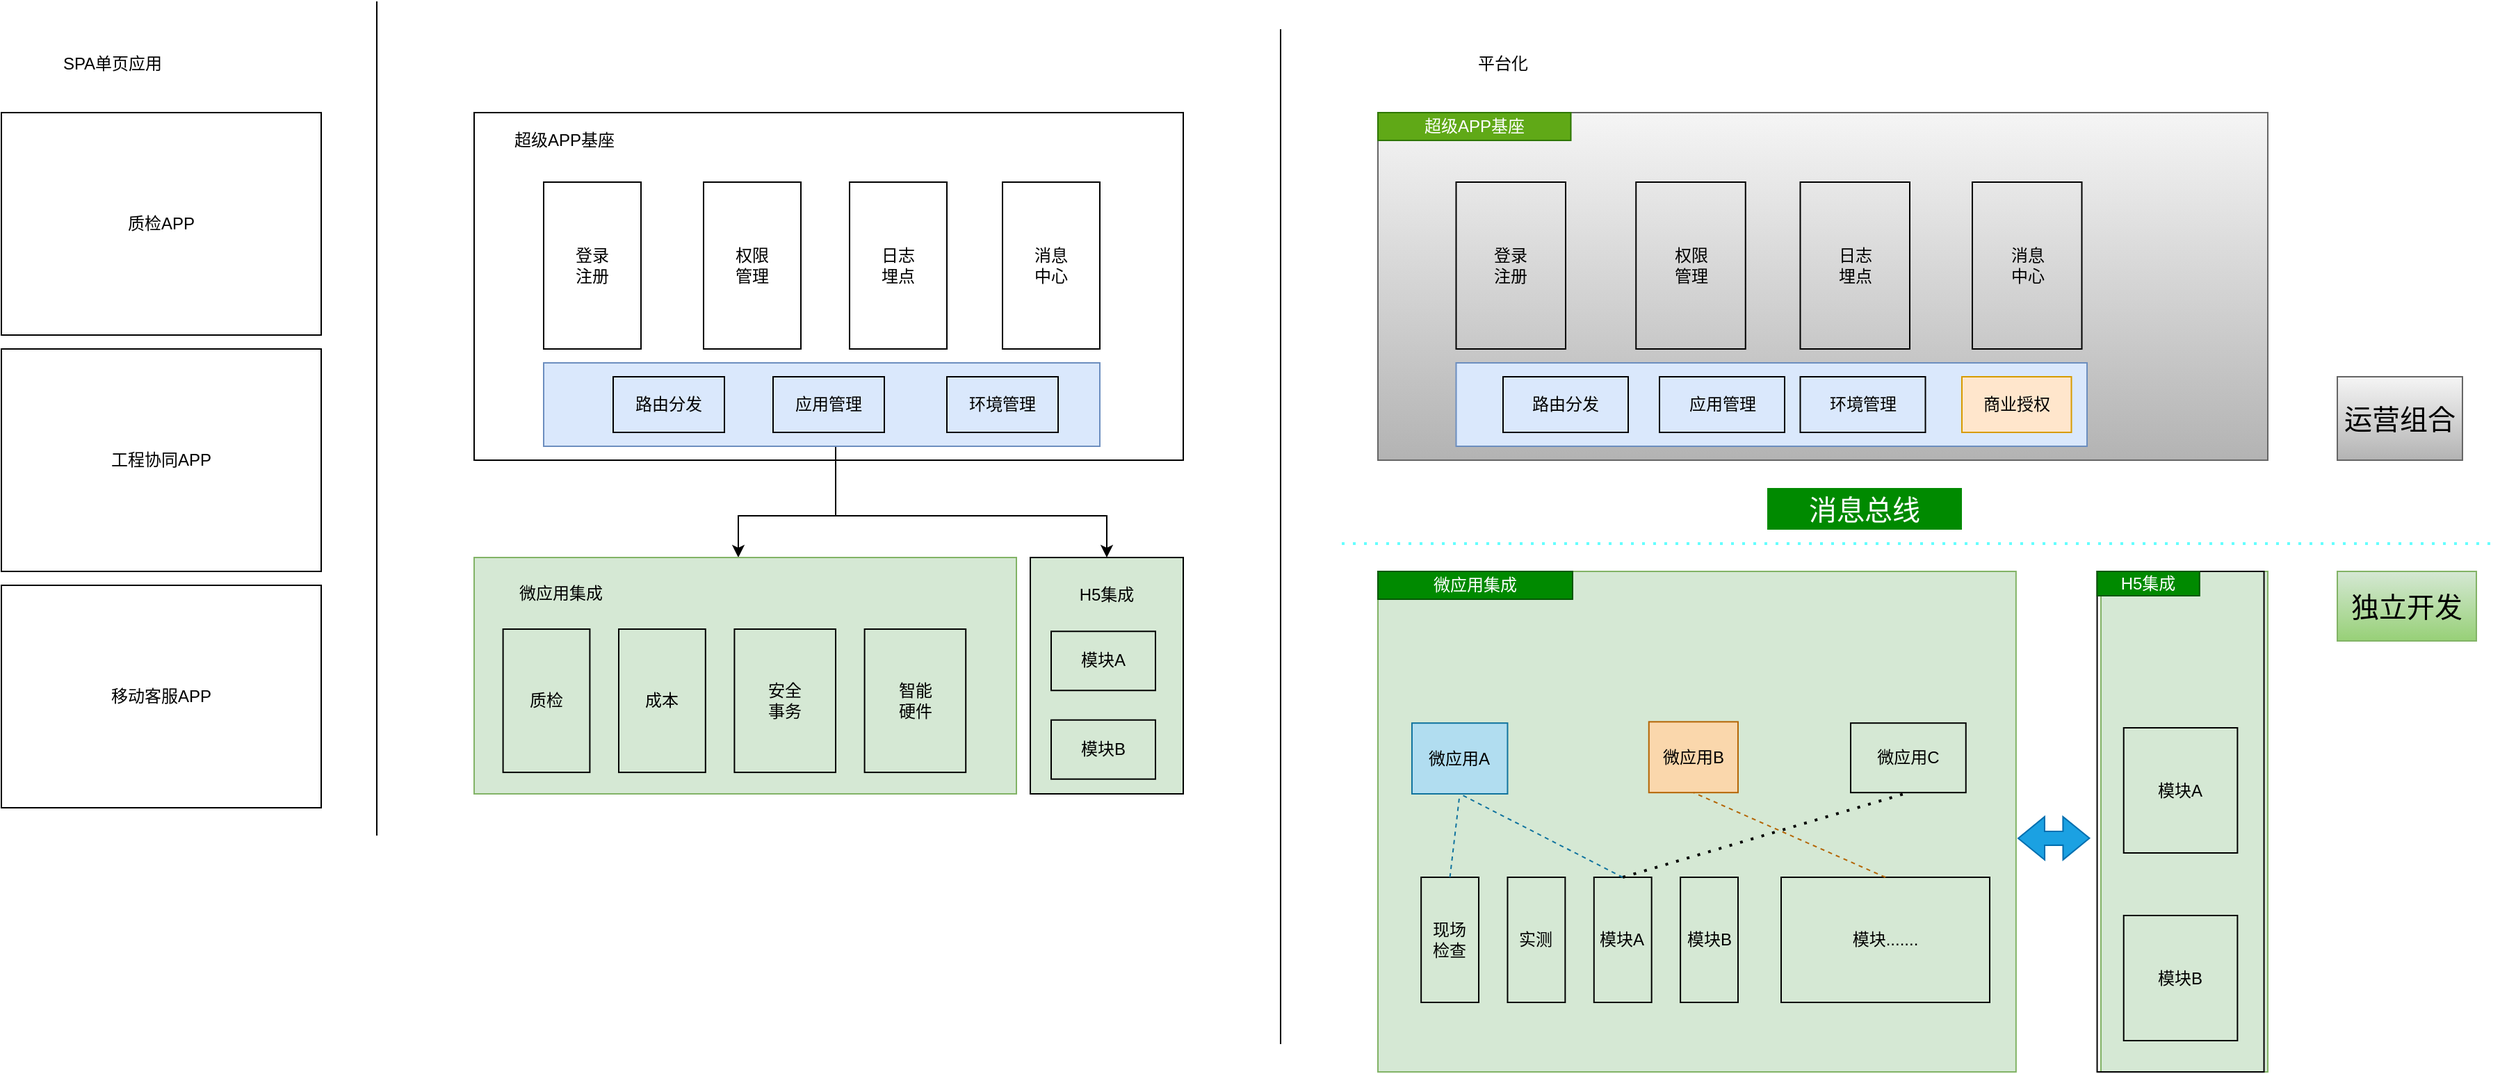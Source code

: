 <mxfile version="18.1.2" type="github">
  <diagram id="hzXEMu5ntENqVs4BT2l5" name="Page-1">
    <mxGraphModel dx="2253" dy="794" grid="1" gridSize="10" guides="1" tooltips="1" connect="1" arrows="1" fold="1" page="1" pageScale="1" pageWidth="827" pageHeight="1169" math="0" shadow="0">
      <root>
        <mxCell id="0" />
        <mxCell id="1" parent="0" />
        <mxCell id="AGVzu1iOlaWHoIZSJ21p-29" style="edgeStyle=orthogonalEdgeStyle;rounded=0;orthogonalLoop=1;jettySize=auto;html=1;entryX=0.5;entryY=0;entryDx=0;entryDy=0;" edge="1" parent="1" source="AGVzu1iOlaWHoIZSJ21p-11">
          <mxGeometry relative="1" as="geometry">
            <mxPoint x="-20" y="410" as="targetPoint" />
            <Array as="points">
              <mxPoint x="50" y="380" />
              <mxPoint x="-20" y="380" />
            </Array>
          </mxGeometry>
        </mxCell>
        <mxCell id="AGVzu1iOlaWHoIZSJ21p-30" style="edgeStyle=orthogonalEdgeStyle;rounded=0;orthogonalLoop=1;jettySize=auto;html=1;entryX=0.5;entryY=0;entryDx=0;entryDy=0;" edge="1" parent="1" source="AGVzu1iOlaWHoIZSJ21p-11" target="AGVzu1iOlaWHoIZSJ21p-7">
          <mxGeometry relative="1" as="geometry">
            <Array as="points">
              <mxPoint x="50" y="380" />
              <mxPoint x="245" y="380" />
            </Array>
          </mxGeometry>
        </mxCell>
        <mxCell id="AGVzu1iOlaWHoIZSJ21p-27" value="" style="group;fillColor=#d5e8d4;strokeColor=#82b366;" vertex="1" connectable="0" parent="1">
          <mxGeometry x="190" y="410" width="110" height="170" as="geometry" />
        </mxCell>
        <mxCell id="AGVzu1iOlaWHoIZSJ21p-7" value="" style="rounded=0;whiteSpace=wrap;html=1;fillColor=none;" vertex="1" parent="AGVzu1iOlaWHoIZSJ21p-27">
          <mxGeometry width="110" height="170" as="geometry" />
        </mxCell>
        <mxCell id="AGVzu1iOlaWHoIZSJ21p-16" value="H5集成" style="text;html=1;strokeColor=none;fillColor=none;align=center;verticalAlign=middle;whiteSpace=wrap;rounded=0;" vertex="1" parent="AGVzu1iOlaWHoIZSJ21p-27">
          <mxGeometry x="15" y="10.625" width="80" height="31.875" as="geometry" />
        </mxCell>
        <mxCell id="AGVzu1iOlaWHoIZSJ21p-17" value="模块A" style="rounded=0;whiteSpace=wrap;html=1;fillColor=none;" vertex="1" parent="AGVzu1iOlaWHoIZSJ21p-27">
          <mxGeometry x="15" y="53.125" width="75" height="42.5" as="geometry" />
        </mxCell>
        <mxCell id="AGVzu1iOlaWHoIZSJ21p-18" value="模块B" style="rounded=0;whiteSpace=wrap;html=1;fillColor=none;" vertex="1" parent="AGVzu1iOlaWHoIZSJ21p-27">
          <mxGeometry x="15" y="116.875" width="75" height="42.5" as="geometry" />
        </mxCell>
        <mxCell id="AGVzu1iOlaWHoIZSJ21p-33" value="" style="group" vertex="1" connectable="0" parent="1">
          <mxGeometry x="-210" y="410" width="390" height="170" as="geometry" />
        </mxCell>
        <mxCell id="AGVzu1iOlaWHoIZSJ21p-32" value="" style="rounded=0;whiteSpace=wrap;html=1;fillColor=#d5e8d4;shadow=0;strokeColor=#82b366;" vertex="1" parent="AGVzu1iOlaWHoIZSJ21p-33">
          <mxGeometry width="390.0" height="170" as="geometry" />
        </mxCell>
        <mxCell id="AGVzu1iOlaWHoIZSJ21p-4" value="质检" style="rounded=0;whiteSpace=wrap;html=1;fillColor=none;" vertex="1" parent="AGVzu1iOlaWHoIZSJ21p-33">
          <mxGeometry x="20.8" y="51.515" width="62.4" height="103.03" as="geometry" />
        </mxCell>
        <mxCell id="AGVzu1iOlaWHoIZSJ21p-5" value="成本" style="rounded=0;whiteSpace=wrap;html=1;fillColor=none;" vertex="1" parent="AGVzu1iOlaWHoIZSJ21p-33">
          <mxGeometry x="104.0" y="51.515" width="62.4" height="103.03" as="geometry" />
        </mxCell>
        <mxCell id="AGVzu1iOlaWHoIZSJ21p-6" value="安全&lt;br&gt;事务" style="rounded=0;whiteSpace=wrap;html=1;fillColor=none;" vertex="1" parent="AGVzu1iOlaWHoIZSJ21p-33">
          <mxGeometry x="187.2" y="51.515" width="72.8" height="103.03" as="geometry" />
        </mxCell>
        <mxCell id="AGVzu1iOlaWHoIZSJ21p-15" value="微应用集成" style="text;html=1;strokeColor=none;fillColor=none;align=center;verticalAlign=middle;whiteSpace=wrap;rounded=0;" vertex="1" parent="AGVzu1iOlaWHoIZSJ21p-33">
          <mxGeometry x="20.8" y="10.303" width="83.2" height="30.909" as="geometry" />
        </mxCell>
        <mxCell id="AGVzu1iOlaWHoIZSJ21p-40" value="智能&lt;br&gt;硬件" style="rounded=0;whiteSpace=wrap;html=1;fillColor=none;" vertex="1" parent="AGVzu1iOlaWHoIZSJ21p-33">
          <mxGeometry x="280.8" y="51.515" width="72.8" height="103.03" as="geometry" />
        </mxCell>
        <mxCell id="AGVzu1iOlaWHoIZSJ21p-44" value="" style="endArrow=none;html=1;rounded=0;" edge="1" parent="1">
          <mxGeometry width="50" height="50" relative="1" as="geometry">
            <mxPoint x="-280" y="610" as="sourcePoint" />
            <mxPoint x="-280" y="10" as="targetPoint" />
          </mxGeometry>
        </mxCell>
        <mxCell id="AGVzu1iOlaWHoIZSJ21p-45" value="质检APP" style="rounded=0;whiteSpace=wrap;html=1;shadow=0;strokeColor=default;fillColor=none;" vertex="1" parent="1">
          <mxGeometry x="-550" y="90" width="230" height="160" as="geometry" />
        </mxCell>
        <mxCell id="AGVzu1iOlaWHoIZSJ21p-47" value="工程协同APP" style="rounded=0;whiteSpace=wrap;html=1;shadow=0;strokeColor=default;fillColor=none;" vertex="1" parent="1">
          <mxGeometry x="-550" y="260" width="230" height="160" as="geometry" />
        </mxCell>
        <mxCell id="AGVzu1iOlaWHoIZSJ21p-48" value="移动客服APP" style="rounded=0;whiteSpace=wrap;html=1;shadow=0;strokeColor=default;fillColor=none;" vertex="1" parent="1">
          <mxGeometry x="-550" y="430" width="230" height="160" as="geometry" />
        </mxCell>
        <mxCell id="AGVzu1iOlaWHoIZSJ21p-49" value="SPA单页应用" style="text;html=1;strokeColor=none;fillColor=none;align=center;verticalAlign=middle;whiteSpace=wrap;rounded=0;shadow=0;" vertex="1" parent="1">
          <mxGeometry x="-550" y="40" width="160" height="30" as="geometry" />
        </mxCell>
        <mxCell id="AGVzu1iOlaWHoIZSJ21p-51" value="" style="endArrow=none;html=1;rounded=0;" edge="1" parent="1">
          <mxGeometry width="50" height="50" relative="1" as="geometry">
            <mxPoint x="370" y="760" as="sourcePoint" />
            <mxPoint x="370" y="30" as="targetPoint" />
          </mxGeometry>
        </mxCell>
        <mxCell id="AGVzu1iOlaWHoIZSJ21p-54" value="" style="group" vertex="1" connectable="0" parent="1">
          <mxGeometry x="-210" y="40" width="510" height="300" as="geometry" />
        </mxCell>
        <mxCell id="AGVzu1iOlaWHoIZSJ21p-1" value="" style="rounded=0;whiteSpace=wrap;html=1;fillColor=none;" vertex="1" parent="AGVzu1iOlaWHoIZSJ21p-54">
          <mxGeometry y="50" width="510" height="250" as="geometry" />
        </mxCell>
        <mxCell id="AGVzu1iOlaWHoIZSJ21p-31" value="" style="group;strokeColor=default;container=0;" vertex="1" connectable="0" parent="AGVzu1iOlaWHoIZSJ21p-54">
          <mxGeometry y="50" width="510" height="250" as="geometry" />
        </mxCell>
        <mxCell id="AGVzu1iOlaWHoIZSJ21p-41" value="" style="rounded=0;whiteSpace=wrap;html=1;shadow=0;fillColor=none;strokeColor=none;" vertex="1" parent="AGVzu1iOlaWHoIZSJ21p-54">
          <mxGeometry x="50" y="100" width="400" height="120" as="geometry" />
        </mxCell>
        <mxCell id="AGVzu1iOlaWHoIZSJ21p-2" value="超级APP基座" style="text;html=1;strokeColor=none;fillColor=none;align=center;verticalAlign=middle;whiteSpace=wrap;rounded=0;" vertex="1" parent="AGVzu1iOlaWHoIZSJ21p-54">
          <mxGeometry x="10" y="60" width="110" height="20" as="geometry" />
        </mxCell>
        <mxCell id="AGVzu1iOlaWHoIZSJ21p-10" value="" style="rounded=0;whiteSpace=wrap;html=1;fillColor=#dae8fc;strokeColor=#6c8ebf;" vertex="1" parent="AGVzu1iOlaWHoIZSJ21p-54">
          <mxGeometry x="50" y="230" width="400" height="60" as="geometry" />
        </mxCell>
        <mxCell id="AGVzu1iOlaWHoIZSJ21p-11" value="应用管理" style="rounded=0;whiteSpace=wrap;html=1;fillColor=none;" vertex="1" parent="AGVzu1iOlaWHoIZSJ21p-54">
          <mxGeometry x="215" y="240" width="80" height="40" as="geometry" />
        </mxCell>
        <mxCell id="AGVzu1iOlaWHoIZSJ21p-12" value="路由分发" style="rounded=0;whiteSpace=wrap;html=1;fillColor=none;" vertex="1" parent="AGVzu1iOlaWHoIZSJ21p-54">
          <mxGeometry x="100" y="240" width="80" height="40" as="geometry" />
        </mxCell>
        <mxCell id="AGVzu1iOlaWHoIZSJ21p-13" value="环境管理" style="rounded=0;whiteSpace=wrap;html=1;fillColor=none;" vertex="1" parent="AGVzu1iOlaWHoIZSJ21p-54">
          <mxGeometry x="340" y="240" width="80" height="40" as="geometry" />
        </mxCell>
        <mxCell id="AGVzu1iOlaWHoIZSJ21p-19" value="登录&lt;br&gt;注册" style="rounded=0;whiteSpace=wrap;html=1;fillColor=none;" vertex="1" parent="AGVzu1iOlaWHoIZSJ21p-54">
          <mxGeometry x="50" y="100" width="70" height="120" as="geometry" />
        </mxCell>
        <mxCell id="AGVzu1iOlaWHoIZSJ21p-20" value="权限&lt;br&gt;管理" style="rounded=0;whiteSpace=wrap;html=1;fillColor=none;" vertex="1" parent="AGVzu1iOlaWHoIZSJ21p-54">
          <mxGeometry x="165" y="100" width="70" height="120" as="geometry" />
        </mxCell>
        <mxCell id="AGVzu1iOlaWHoIZSJ21p-21" value="日志&lt;br&gt;埋点" style="rounded=0;whiteSpace=wrap;html=1;fillColor=none;" vertex="1" parent="AGVzu1iOlaWHoIZSJ21p-54">
          <mxGeometry x="270" y="100" width="70" height="120" as="geometry" />
        </mxCell>
        <mxCell id="AGVzu1iOlaWHoIZSJ21p-22" value="消息&lt;br&gt;中心" style="rounded=0;whiteSpace=wrap;html=1;fillColor=none;" vertex="1" parent="AGVzu1iOlaWHoIZSJ21p-54">
          <mxGeometry x="380" y="100" width="70" height="120" as="geometry" />
        </mxCell>
        <mxCell id="AGVzu1iOlaWHoIZSJ21p-57" value="" style="group;strokeColor=#666666;container=0;fillColor=#f5f5f5;gradientColor=#b3b3b3;" vertex="1" connectable="0" parent="1">
          <mxGeometry x="440" y="90" width="640" height="250" as="geometry" />
        </mxCell>
        <mxCell id="AGVzu1iOlaWHoIZSJ21p-58" value="" style="rounded=0;whiteSpace=wrap;html=1;shadow=0;fillColor=none;strokeColor=none;" vertex="1" parent="1">
          <mxGeometry x="496.25" y="140" width="450" height="120" as="geometry" />
        </mxCell>
        <mxCell id="AGVzu1iOlaWHoIZSJ21p-59" value="超级APP基座" style="text;html=1;strokeColor=#2D7600;fillColor=#60a917;align=center;verticalAlign=middle;whiteSpace=wrap;rounded=0;fontColor=#ffffff;" vertex="1" parent="1">
          <mxGeometry x="440" y="90" width="138.75" height="20" as="geometry" />
        </mxCell>
        <mxCell id="AGVzu1iOlaWHoIZSJ21p-60" value="" style="rounded=0;whiteSpace=wrap;html=1;fillColor=#dae8fc;strokeColor=#6c8ebf;" vertex="1" parent="1">
          <mxGeometry x="496.25" y="270" width="453.75" height="60" as="geometry" />
        </mxCell>
        <mxCell id="AGVzu1iOlaWHoIZSJ21p-61" value="应用管理" style="rounded=0;whiteSpace=wrap;html=1;fillColor=none;" vertex="1" parent="1">
          <mxGeometry x="642.5" y="280" width="90" height="40" as="geometry" />
        </mxCell>
        <mxCell id="AGVzu1iOlaWHoIZSJ21p-62" value="路由分发" style="rounded=0;whiteSpace=wrap;html=1;fillColor=none;" vertex="1" parent="1">
          <mxGeometry x="530" y="280" width="90" height="40" as="geometry" />
        </mxCell>
        <mxCell id="AGVzu1iOlaWHoIZSJ21p-63" value="环境管理" style="rounded=0;whiteSpace=wrap;html=1;fillColor=none;" vertex="1" parent="1">
          <mxGeometry x="743.75" y="280" width="90" height="40" as="geometry" />
        </mxCell>
        <mxCell id="AGVzu1iOlaWHoIZSJ21p-64" value="登录&lt;br&gt;注册" style="rounded=0;whiteSpace=wrap;html=1;fillColor=none;" vertex="1" parent="1">
          <mxGeometry x="496.25" y="140" width="78.75" height="120" as="geometry" />
        </mxCell>
        <mxCell id="AGVzu1iOlaWHoIZSJ21p-65" value="权限&lt;br&gt;管理" style="rounded=0;whiteSpace=wrap;html=1;fillColor=none;" vertex="1" parent="1">
          <mxGeometry x="625.625" y="140" width="78.75" height="120" as="geometry" />
        </mxCell>
        <mxCell id="AGVzu1iOlaWHoIZSJ21p-66" value="日志&lt;br&gt;埋点" style="rounded=0;whiteSpace=wrap;html=1;fillColor=none;" vertex="1" parent="1">
          <mxGeometry x="743.75" y="140" width="78.75" height="120" as="geometry" />
        </mxCell>
        <mxCell id="AGVzu1iOlaWHoIZSJ21p-68" value="消息&lt;br&gt;中心" style="rounded=0;whiteSpace=wrap;html=1;fillColor=none;" vertex="1" parent="1">
          <mxGeometry x="867.5" y="140" width="78.75" height="120" as="geometry" />
        </mxCell>
        <mxCell id="AGVzu1iOlaWHoIZSJ21p-69" value="平台化" style="text;html=1;strokeColor=none;fillColor=none;align=center;verticalAlign=middle;whiteSpace=wrap;rounded=0;shadow=0;" vertex="1" parent="1">
          <mxGeometry x="440" y="40" width="180" height="30" as="geometry" />
        </mxCell>
        <mxCell id="AGVzu1iOlaWHoIZSJ21p-71" value="商业授权" style="rounded=0;whiteSpace=wrap;html=1;shadow=0;strokeColor=#d79b00;fillColor=#ffe6cc;" vertex="1" parent="1">
          <mxGeometry x="860" y="280" width="78.75" height="40" as="geometry" />
        </mxCell>
        <mxCell id="AGVzu1iOlaWHoIZSJ21p-72" value="" style="group" vertex="1" connectable="0" parent="1">
          <mxGeometry x="440" y="420" width="460" height="360" as="geometry" />
        </mxCell>
        <mxCell id="AGVzu1iOlaWHoIZSJ21p-73" value="" style="rounded=0;whiteSpace=wrap;html=1;fillColor=#d5e8d4;shadow=0;strokeColor=#82b366;" vertex="1" parent="AGVzu1iOlaWHoIZSJ21p-72">
          <mxGeometry width="458.923" height="360" as="geometry" />
        </mxCell>
        <mxCell id="AGVzu1iOlaWHoIZSJ21p-74" value="微应用A" style="rounded=0;whiteSpace=wrap;html=1;fillColor=#b1ddf0;strokeColor=#10739e;" vertex="1" parent="AGVzu1iOlaWHoIZSJ21p-72">
          <mxGeometry x="24.479" y="109.09" width="68.756" height="50.91" as="geometry" />
        </mxCell>
        <mxCell id="AGVzu1iOlaWHoIZSJ21p-75" value="微应用B" style="rounded=0;whiteSpace=wrap;html=1;fillColor=#fad7ac;strokeColor=#b46504;" vertex="1" parent="AGVzu1iOlaWHoIZSJ21p-72">
          <mxGeometry x="194.89" y="108.18" width="64.094" height="50.91" as="geometry" />
        </mxCell>
        <mxCell id="AGVzu1iOlaWHoIZSJ21p-76" value="微应用C" style="rounded=0;whiteSpace=wrap;html=1;fillColor=none;" vertex="1" parent="AGVzu1iOlaWHoIZSJ21p-72">
          <mxGeometry x="339.997" y="109.09" width="82.875" height="50" as="geometry" />
        </mxCell>
        <mxCell id="AGVzu1iOlaWHoIZSJ21p-77" value="微应用集成" style="text;html=1;strokeColor=#005700;fillColor=#008a00;align=center;verticalAlign=middle;whiteSpace=wrap;rounded=0;fontColor=#ffffff;" vertex="1" parent="AGVzu1iOlaWHoIZSJ21p-72">
          <mxGeometry width="140" height="20" as="geometry" />
        </mxCell>
        <mxCell id="AGVzu1iOlaWHoIZSJ21p-86" value="现场&lt;br&gt;检查" style="rounded=0;whiteSpace=wrap;html=1;shadow=0;strokeColor=default;fillColor=none;labelPosition=center;verticalLabelPosition=middle;align=center;verticalAlign=middle;" vertex="1" parent="AGVzu1iOlaWHoIZSJ21p-72">
          <mxGeometry x="31.078" y="220" width="41.438" height="90" as="geometry" />
        </mxCell>
        <mxCell id="AGVzu1iOlaWHoIZSJ21p-87" value="实测" style="rounded=0;whiteSpace=wrap;html=1;shadow=0;strokeColor=default;fillColor=none;labelPosition=center;verticalLabelPosition=middle;align=center;verticalAlign=middle;" vertex="1" parent="AGVzu1iOlaWHoIZSJ21p-72">
          <mxGeometry x="93.235" y="220" width="41.438" height="90" as="geometry" />
        </mxCell>
        <mxCell id="AGVzu1iOlaWHoIZSJ21p-88" value="模块A" style="rounded=0;whiteSpace=wrap;html=1;shadow=0;strokeColor=default;fillColor=none;labelPosition=center;verticalLabelPosition=middle;align=center;verticalAlign=middle;" vertex="1" parent="AGVzu1iOlaWHoIZSJ21p-72">
          <mxGeometry x="155.391" y="220" width="41.438" height="90" as="geometry" />
        </mxCell>
        <mxCell id="AGVzu1iOlaWHoIZSJ21p-89" value="模块B" style="rounded=0;whiteSpace=wrap;html=1;shadow=0;strokeColor=default;fillColor=none;labelPosition=center;verticalLabelPosition=middle;align=center;verticalAlign=middle;" vertex="1" parent="AGVzu1iOlaWHoIZSJ21p-72">
          <mxGeometry x="217.548" y="220" width="41.438" height="90" as="geometry" />
        </mxCell>
        <mxCell id="AGVzu1iOlaWHoIZSJ21p-93" value="" style="endArrow=none;html=1;rounded=0;entryX=0.5;entryY=1;entryDx=0;entryDy=0;exitX=0.5;exitY=0;exitDx=0;exitDy=0;dashed=1;fillColor=#b1ddf0;strokeColor=#10739e;" edge="1" parent="AGVzu1iOlaWHoIZSJ21p-72" source="AGVzu1iOlaWHoIZSJ21p-86" target="AGVzu1iOlaWHoIZSJ21p-74">
          <mxGeometry width="50" height="50" relative="1" as="geometry">
            <mxPoint x="41.438" y="210" as="sourcePoint" />
            <mxPoint x="93.235" y="160" as="targetPoint" />
          </mxGeometry>
        </mxCell>
        <mxCell id="AGVzu1iOlaWHoIZSJ21p-94" value="" style="shape=flexArrow;endArrow=classic;startArrow=classic;html=1;rounded=0;entryX=-0.042;entryY=0.533;entryDx=0;entryDy=0;entryPerimeter=0;fillColor=#1ba1e2;strokeColor=#006EAF;" edge="1" parent="AGVzu1iOlaWHoIZSJ21p-72" target="AGVzu1iOlaWHoIZSJ21p-81">
          <mxGeometry width="100" height="100" relative="1" as="geometry">
            <mxPoint x="460" y="192" as="sourcePoint" />
            <mxPoint x="550" y="90" as="targetPoint" />
          </mxGeometry>
        </mxCell>
        <mxCell id="AGVzu1iOlaWHoIZSJ21p-108" value="模块......." style="rounded=0;whiteSpace=wrap;html=1;shadow=0;strokeColor=default;fillColor=none;labelPosition=center;verticalLabelPosition=middle;align=center;verticalAlign=middle;" vertex="1" parent="AGVzu1iOlaWHoIZSJ21p-72">
          <mxGeometry x="290" y="220" width="150" height="90" as="geometry" />
        </mxCell>
        <mxCell id="AGVzu1iOlaWHoIZSJ21p-109" value="" style="endArrow=none;html=1;rounded=0;entryX=0.5;entryY=1;entryDx=0;entryDy=0;exitX=0.5;exitY=0;exitDx=0;exitDy=0;dashed=1;fillColor=#b1ddf0;strokeColor=#10739e;" edge="1" parent="AGVzu1iOlaWHoIZSJ21p-72" source="AGVzu1iOlaWHoIZSJ21p-88" target="AGVzu1iOlaWHoIZSJ21p-74">
          <mxGeometry width="50" height="50" relative="1" as="geometry">
            <mxPoint x="70" y="220" as="sourcePoint" />
            <mxPoint x="120" y="170" as="targetPoint" />
          </mxGeometry>
        </mxCell>
        <mxCell id="AGVzu1iOlaWHoIZSJ21p-110" value="" style="endArrow=none;html=1;rounded=0;entryX=0.5;entryY=1;entryDx=0;entryDy=0;exitX=0.5;exitY=0;exitDx=0;exitDy=0;dashed=1;fillColor=#fad7ac;strokeColor=#b46504;" edge="1" parent="AGVzu1iOlaWHoIZSJ21p-72" source="AGVzu1iOlaWHoIZSJ21p-108" target="AGVzu1iOlaWHoIZSJ21p-75">
          <mxGeometry width="50" height="50" relative="1" as="geometry">
            <mxPoint x="110" y="210" as="sourcePoint" />
            <mxPoint x="160" y="160" as="targetPoint" />
          </mxGeometry>
        </mxCell>
        <mxCell id="AGVzu1iOlaWHoIZSJ21p-111" value="" style="endArrow=none;dashed=1;html=1;dashPattern=1 3;strokeWidth=2;rounded=0;exitX=0.5;exitY=0;exitDx=0;exitDy=0;entryX=0.5;entryY=1;entryDx=0;entryDy=0;" edge="1" parent="AGVzu1iOlaWHoIZSJ21p-72" source="AGVzu1iOlaWHoIZSJ21p-88" target="AGVzu1iOlaWHoIZSJ21p-76">
          <mxGeometry width="50" height="50" relative="1" as="geometry">
            <mxPoint x="230" y="210" as="sourcePoint" />
            <mxPoint x="270" y="160" as="targetPoint" />
          </mxGeometry>
        </mxCell>
        <mxCell id="AGVzu1iOlaWHoIZSJ21p-80" value="" style="group;fillColor=#d5e8d4;strokeColor=#82b366;" vertex="1" connectable="0" parent="1">
          <mxGeometry x="960" y="420" width="120" height="360" as="geometry" />
        </mxCell>
        <mxCell id="AGVzu1iOlaWHoIZSJ21p-81" value="" style="rounded=0;whiteSpace=wrap;html=1;fillColor=none;" vertex="1" parent="AGVzu1iOlaWHoIZSJ21p-80">
          <mxGeometry x="-2.73" width="120.0" height="360" as="geometry" />
        </mxCell>
        <mxCell id="AGVzu1iOlaWHoIZSJ21p-82" value="H5集成" style="text;html=1;strokeColor=#005700;fillColor=#008a00;align=center;verticalAlign=middle;whiteSpace=wrap;rounded=0;fontColor=#ffffff;" vertex="1" parent="AGVzu1iOlaWHoIZSJ21p-80">
          <mxGeometry x="-2.73" width="73.64" height="17.5" as="geometry" />
        </mxCell>
        <mxCell id="AGVzu1iOlaWHoIZSJ21p-83" value="模块A" style="rounded=0;whiteSpace=wrap;html=1;fillColor=none;" vertex="1" parent="AGVzu1iOlaWHoIZSJ21p-80">
          <mxGeometry x="16.364" y="112.5" width="81.818" height="90" as="geometry" />
        </mxCell>
        <mxCell id="AGVzu1iOlaWHoIZSJ21p-84" value="模块B" style="rounded=0;whiteSpace=wrap;html=1;fillColor=none;" vertex="1" parent="AGVzu1iOlaWHoIZSJ21p-80">
          <mxGeometry x="16.364" y="247.5" width="81.818" height="90" as="geometry" />
        </mxCell>
        <mxCell id="AGVzu1iOlaWHoIZSJ21p-114" value="" style="endArrow=none;dashed=1;html=1;dashPattern=1 3;strokeWidth=2;rounded=0;fillColor=#cce5ff;strokeColor=#66FFFF;" edge="1" parent="1">
          <mxGeometry width="50" height="50" relative="1" as="geometry">
            <mxPoint x="414" y="400" as="sourcePoint" />
            <mxPoint x="1244" y="400" as="targetPoint" />
          </mxGeometry>
        </mxCell>
        <mxCell id="AGVzu1iOlaWHoIZSJ21p-115" value="运营组合" style="text;html=1;strokeColor=#666666;fillColor=#f5f5f5;align=center;verticalAlign=middle;whiteSpace=wrap;rounded=0;shadow=0;labelBackgroundColor=none;fontSize=20;gradientColor=#b3b3b3;" vertex="1" parent="1">
          <mxGeometry x="1130" y="280" width="90" height="60" as="geometry" />
        </mxCell>
        <mxCell id="AGVzu1iOlaWHoIZSJ21p-116" value="独立开发" style="text;html=1;strokeColor=#82b366;fillColor=#d5e8d4;align=center;verticalAlign=middle;whiteSpace=wrap;rounded=0;shadow=0;fontSize=20;gradientColor=#97d077;" vertex="1" parent="1">
          <mxGeometry x="1130" y="420" width="100" height="50" as="geometry" />
        </mxCell>
        <mxCell id="AGVzu1iOlaWHoIZSJ21p-117" value="消息总线" style="text;html=1;strokeColor=none;fillColor=#008a00;align=center;verticalAlign=middle;whiteSpace=wrap;rounded=0;shadow=0;labelBackgroundColor=none;fontSize=20;fontColor=#ffffff;" vertex="1" parent="1">
          <mxGeometry x="720" y="360" width="140" height="30" as="geometry" />
        </mxCell>
      </root>
    </mxGraphModel>
  </diagram>
</mxfile>

